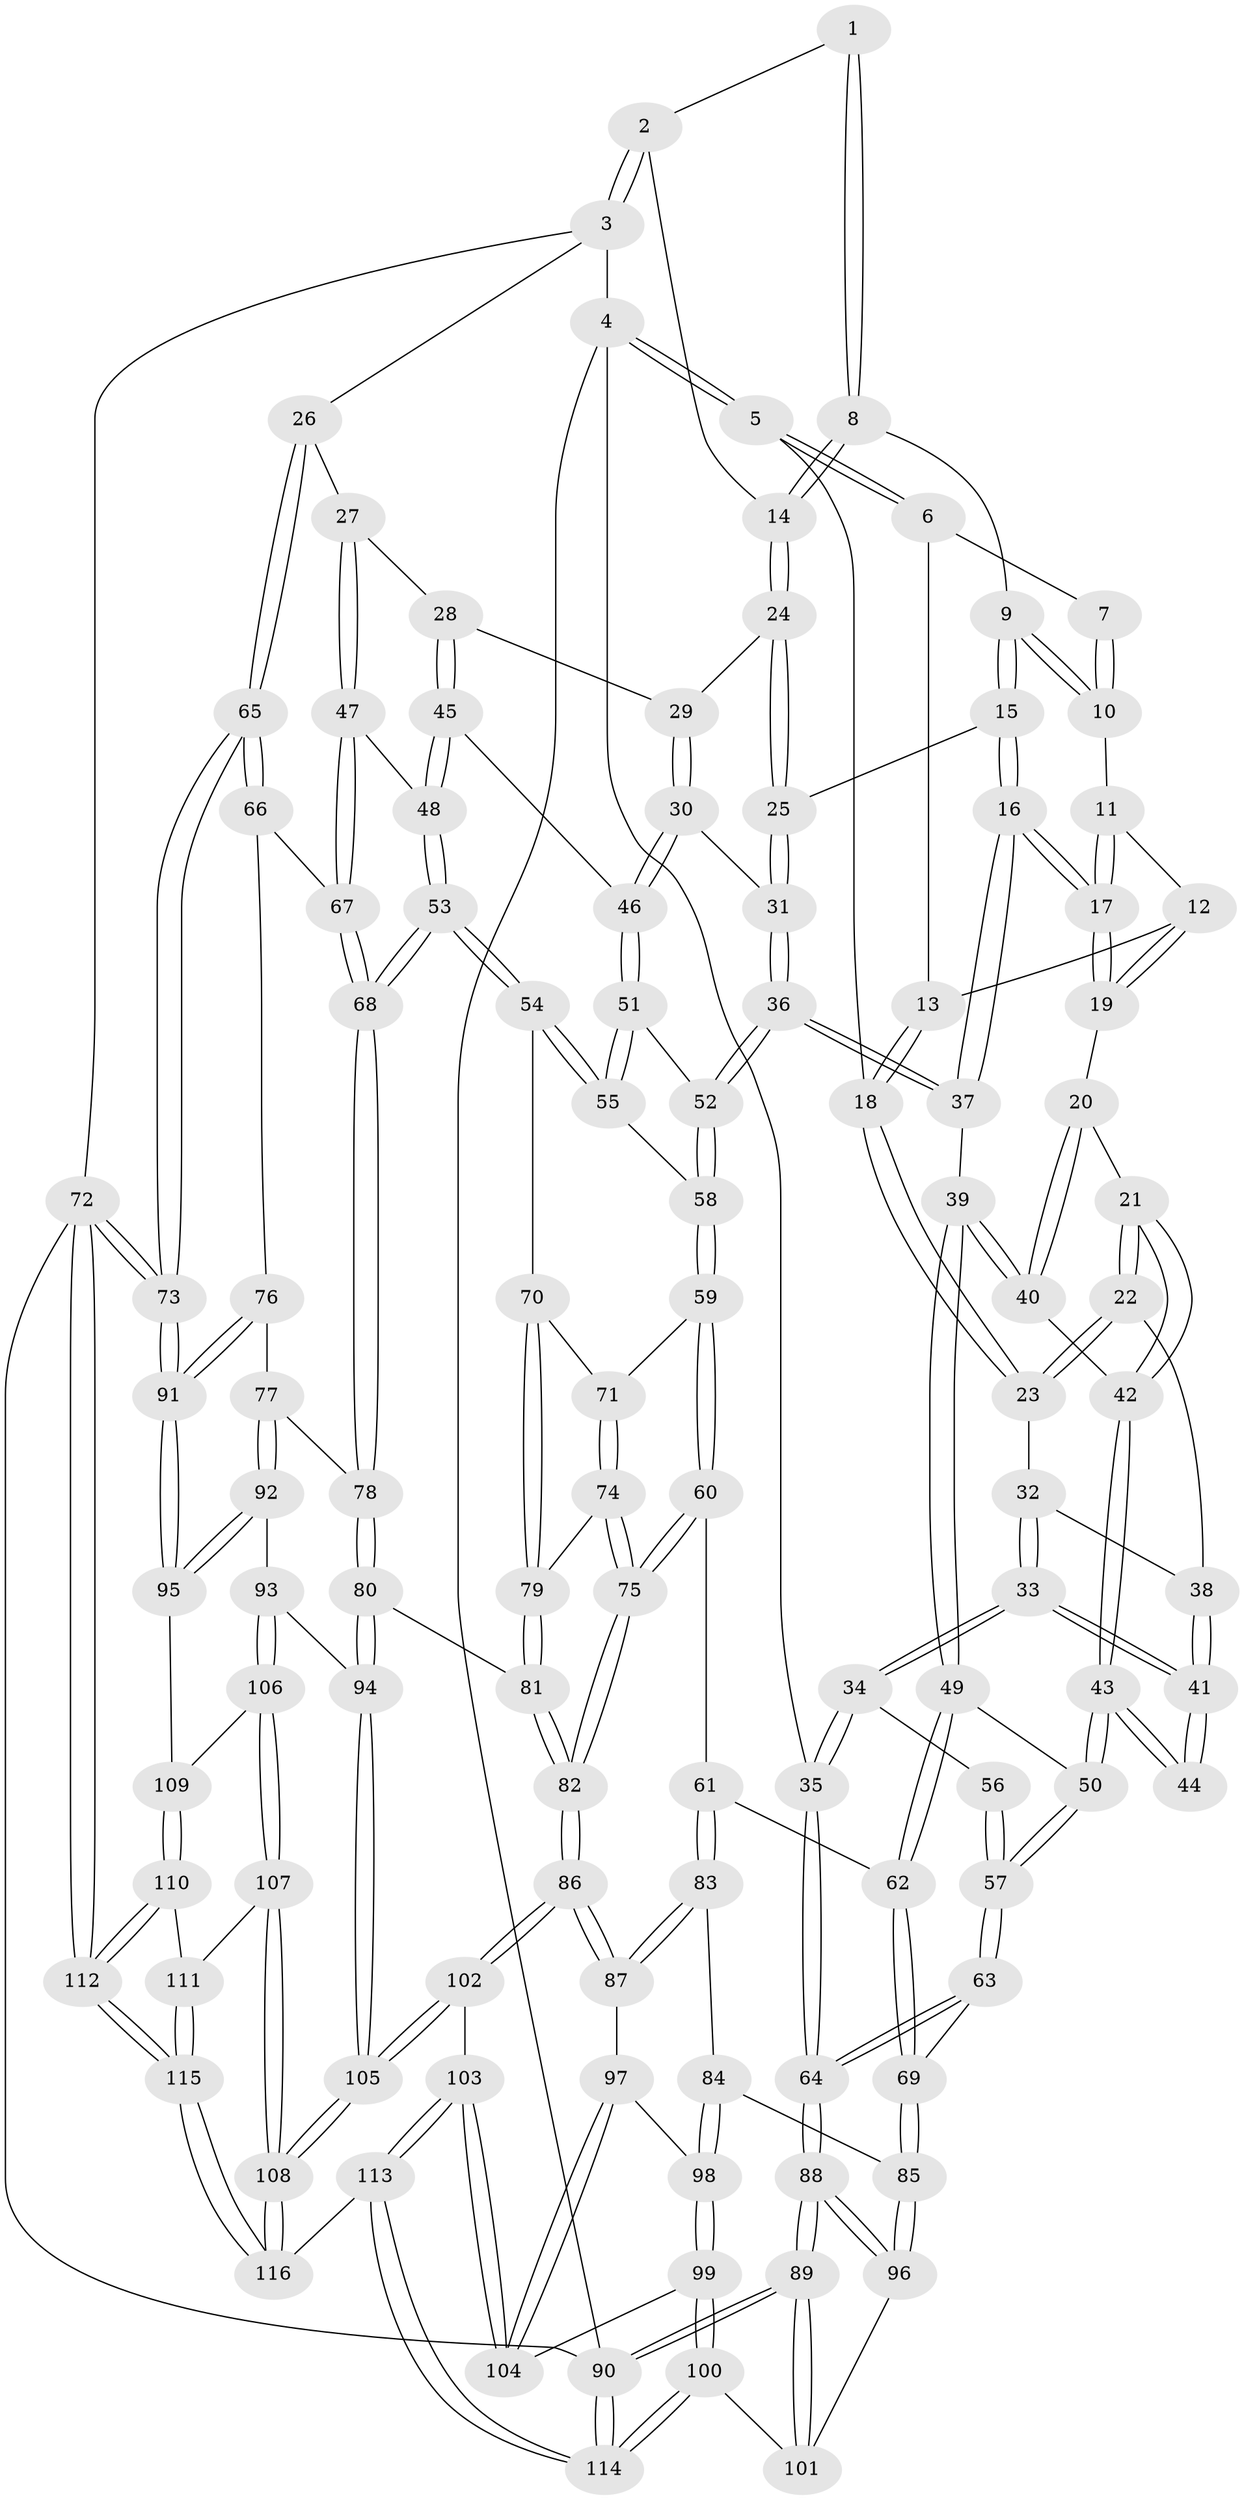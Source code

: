 // Generated by graph-tools (version 1.1) at 2025/27/03/15/25 16:27:56]
// undirected, 116 vertices, 287 edges
graph export_dot {
graph [start="1"]
  node [color=gray90,style=filled];
  1 [pos="+0.4925040924911689+0"];
  2 [pos="+0.8521937956745551+0"];
  3 [pos="+1+0"];
  4 [pos="+0+0"];
  5 [pos="+0+0"];
  6 [pos="+0.3113681769874378+0"];
  7 [pos="+0.37028493867999734+0"];
  8 [pos="+0.5436491719000343+0.10054821177615085"];
  9 [pos="+0.5211988571916776+0.11084599385623667"];
  10 [pos="+0.46764459535516434+0.07906568837301146"];
  11 [pos="+0.4023153170758228+0.11543072803100962"];
  12 [pos="+0.31871360886720695+0.09924032668596956"];
  13 [pos="+0.3152375251939592+0.09583572449565107"];
  14 [pos="+0.7140999336350684+0.062229140017835256"];
  15 [pos="+0.5071248985053695+0.18814395182360202"];
  16 [pos="+0.43752381979224164+0.2385540997217034"];
  17 [pos="+0.4300620865920754+0.23355968282053155"];
  18 [pos="+0.19361511021918107+0.15372586635054272"];
  19 [pos="+0.3409104113888561+0.21474543414503938"];
  20 [pos="+0.3056750136067581+0.23895082755390962"];
  21 [pos="+0.23598419071086932+0.24459989587897024"];
  22 [pos="+0.22258626258384612+0.22823597913143712"];
  23 [pos="+0.1903944144513523+0.18054166380062242"];
  24 [pos="+0.7152960121277415+0.08238061731313444"];
  25 [pos="+0.5414429716478435+0.20874212163061567"];
  26 [pos="+1+0.1200493607228675"];
  27 [pos="+0.9669401786313997+0.23927632845787605"];
  28 [pos="+0.8496722287447017+0.2453121628598721"];
  29 [pos="+0.7154607199513493+0.08400210209732326"];
  30 [pos="+0.64788948411573+0.29051787538018614"];
  31 [pos="+0.646329170196599+0.29071534866184134"];
  32 [pos="+0.14166706565623588+0.20465776368421315"];
  33 [pos="+0+0.27174738090246703"];
  34 [pos="+0+0.27258712090595844"];
  35 [pos="+0+0.26424914431032026"];
  36 [pos="+0.5012665001891585+0.3799108707132726"];
  37 [pos="+0.4497323973255511+0.35984750189563086"];
  38 [pos="+0.1434196764768399+0.28442976513527535"];
  39 [pos="+0.39985612077322996+0.3808178749307392"];
  40 [pos="+0.34061481133483645+0.33248823037960745"];
  41 [pos="+0.1278106288130614+0.3242493163518186"];
  42 [pos="+0.2235549833473769+0.32356868740667855"];
  43 [pos="+0.1992808024696265+0.3646425019687888"];
  44 [pos="+0.19346184395761992+0.36340840843571004"];
  45 [pos="+0.7643451786359751+0.3411378038223753"];
  46 [pos="+0.6916736948405965+0.3262380879831075"];
  47 [pos="+0.8688738922844665+0.43056437971257955"];
  48 [pos="+0.8174731823325917+0.42049779293039685"];
  49 [pos="+0.3116622984256177+0.48379560516337355"];
  50 [pos="+0.2358445713996039+0.4481624888555708"];
  51 [pos="+0.6579478625580908+0.46607629647553994"];
  52 [pos="+0.5284548884684348+0.4448650837060834"];
  53 [pos="+0.7242922248524907+0.5443486540635244"];
  54 [pos="+0.7078668641614825+0.5422595917947675"];
  55 [pos="+0.6965690167494255+0.5281241546879003"];
  56 [pos="+0.10257375669662554+0.4087677262943395"];
  57 [pos="+0.0980897060083633+0.5264294944114732"];
  58 [pos="+0.5197160797355999+0.5089550314095406"];
  59 [pos="+0.5105244577558502+0.5418550911675594"];
  60 [pos="+0.38595541937039496+0.5821543563579947"];
  61 [pos="+0.3690520717025+0.5820340318528041"];
  62 [pos="+0.3175987745157+0.5057867864177904"];
  63 [pos="+0.06630363142144832+0.5589736296911992"];
  64 [pos="+0+0.5614177100162172"];
  65 [pos="+1+0.5216689039090315"];
  66 [pos="+0.9817618108884045+0.5071836197829809"];
  67 [pos="+0.9411152453364361+0.48876805545210383"];
  68 [pos="+0.7664145524897514+0.5896748846620656"];
  69 [pos="+0.15688208246852142+0.6372452489093811"];
  70 [pos="+0.6813457627174585+0.5623369786623807"];
  71 [pos="+0.5187202757978654+0.5510627118913677"];
  72 [pos="+1+1"];
  73 [pos="+1+0.7496369858299494"];
  74 [pos="+0.541814337187236+0.6066217610276685"];
  75 [pos="+0.5336393607678409+0.7212410243663807"];
  76 [pos="+0.8463085965826429+0.6458027373086754"];
  77 [pos="+0.8198664609006527+0.6446887460777737"];
  78 [pos="+0.7838791002145327+0.6259860700211687"];
  79 [pos="+0.6456096594721809+0.6142283874927235"];
  80 [pos="+0.6796767023880216+0.7553209938812392"];
  81 [pos="+0.6287412019731897+0.7455103675023916"];
  82 [pos="+0.5467925352461246+0.767309923056403"];
  83 [pos="+0.3460209119693053+0.6447577320088347"];
  84 [pos="+0.2248114379217147+0.7040109923813999"];
  85 [pos="+0.18566316121117388+0.6993127436090584"];
  86 [pos="+0.5258929367312398+0.7923161936069589"];
  87 [pos="+0.3901042062738533+0.7386123662242149"];
  88 [pos="+0+0.7621360806768612"];
  89 [pos="+0+0.9212087795784458"];
  90 [pos="+0+1"];
  91 [pos="+1+0.7658576734415432"];
  92 [pos="+0.8158343044476748+0.7552381213515557"];
  93 [pos="+0.7455716108416389+0.8016599142431088"];
  94 [pos="+0.6960918280540705+0.7708796113338152"];
  95 [pos="+0.9547353634003936+0.7920927252525471"];
  96 [pos="+0.14438629648471732+0.7585468632335095"];
  97 [pos="+0.3759436609845459+0.7521909510871856"];
  98 [pos="+0.29819439661905045+0.8067482700941719"];
  99 [pos="+0.29041257347439864+0.8796443117822885"];
  100 [pos="+0.2124539293731003+0.9305723427109543"];
  101 [pos="+0.15874958566684935+0.8451109759821788"];
  102 [pos="+0.5206925611852743+0.8240853316864736"];
  103 [pos="+0.42341740693185903+0.9099254650111168"];
  104 [pos="+0.3774930610369056+0.8957125658514203"];
  105 [pos="+0.6366137269530832+0.9823628367520548"];
  106 [pos="+0.7546310537726407+0.8209877153461326"];
  107 [pos="+0.773562451802267+0.9119255096557495"];
  108 [pos="+0.6591016432521547+1"];
  109 [pos="+0.9291750946090293+0.8180727513125605"];
  110 [pos="+0.8922263342784731+0.8739307537280658"];
  111 [pos="+0.8513180879830149+0.9202468083437417"];
  112 [pos="+1+1"];
  113 [pos="+0.4393348427003292+1"];
  114 [pos="+0.08828947120431896+1"];
  115 [pos="+1+1"];
  116 [pos="+0.6340848415623103+1"];
  1 -- 2;
  1 -- 8;
  1 -- 8;
  2 -- 3;
  2 -- 3;
  2 -- 14;
  3 -- 4;
  3 -- 26;
  3 -- 72;
  4 -- 5;
  4 -- 5;
  4 -- 35;
  4 -- 90;
  5 -- 6;
  5 -- 6;
  5 -- 18;
  6 -- 7;
  6 -- 13;
  7 -- 10;
  7 -- 10;
  8 -- 9;
  8 -- 14;
  8 -- 14;
  9 -- 10;
  9 -- 10;
  9 -- 15;
  9 -- 15;
  10 -- 11;
  11 -- 12;
  11 -- 17;
  11 -- 17;
  12 -- 13;
  12 -- 19;
  12 -- 19;
  13 -- 18;
  13 -- 18;
  14 -- 24;
  14 -- 24;
  15 -- 16;
  15 -- 16;
  15 -- 25;
  16 -- 17;
  16 -- 17;
  16 -- 37;
  16 -- 37;
  17 -- 19;
  17 -- 19;
  18 -- 23;
  18 -- 23;
  19 -- 20;
  20 -- 21;
  20 -- 40;
  20 -- 40;
  21 -- 22;
  21 -- 22;
  21 -- 42;
  21 -- 42;
  22 -- 23;
  22 -- 23;
  22 -- 38;
  23 -- 32;
  24 -- 25;
  24 -- 25;
  24 -- 29;
  25 -- 31;
  25 -- 31;
  26 -- 27;
  26 -- 65;
  26 -- 65;
  27 -- 28;
  27 -- 47;
  27 -- 47;
  28 -- 29;
  28 -- 45;
  28 -- 45;
  29 -- 30;
  29 -- 30;
  30 -- 31;
  30 -- 46;
  30 -- 46;
  31 -- 36;
  31 -- 36;
  32 -- 33;
  32 -- 33;
  32 -- 38;
  33 -- 34;
  33 -- 34;
  33 -- 41;
  33 -- 41;
  34 -- 35;
  34 -- 35;
  34 -- 56;
  35 -- 64;
  35 -- 64;
  36 -- 37;
  36 -- 37;
  36 -- 52;
  36 -- 52;
  37 -- 39;
  38 -- 41;
  38 -- 41;
  39 -- 40;
  39 -- 40;
  39 -- 49;
  39 -- 49;
  40 -- 42;
  41 -- 44;
  41 -- 44;
  42 -- 43;
  42 -- 43;
  43 -- 44;
  43 -- 44;
  43 -- 50;
  43 -- 50;
  45 -- 46;
  45 -- 48;
  45 -- 48;
  46 -- 51;
  46 -- 51;
  47 -- 48;
  47 -- 67;
  47 -- 67;
  48 -- 53;
  48 -- 53;
  49 -- 50;
  49 -- 62;
  49 -- 62;
  50 -- 57;
  50 -- 57;
  51 -- 52;
  51 -- 55;
  51 -- 55;
  52 -- 58;
  52 -- 58;
  53 -- 54;
  53 -- 54;
  53 -- 68;
  53 -- 68;
  54 -- 55;
  54 -- 55;
  54 -- 70;
  55 -- 58;
  56 -- 57;
  56 -- 57;
  57 -- 63;
  57 -- 63;
  58 -- 59;
  58 -- 59;
  59 -- 60;
  59 -- 60;
  59 -- 71;
  60 -- 61;
  60 -- 75;
  60 -- 75;
  61 -- 62;
  61 -- 83;
  61 -- 83;
  62 -- 69;
  62 -- 69;
  63 -- 64;
  63 -- 64;
  63 -- 69;
  64 -- 88;
  64 -- 88;
  65 -- 66;
  65 -- 66;
  65 -- 73;
  65 -- 73;
  66 -- 67;
  66 -- 76;
  67 -- 68;
  67 -- 68;
  68 -- 78;
  68 -- 78;
  69 -- 85;
  69 -- 85;
  70 -- 71;
  70 -- 79;
  70 -- 79;
  71 -- 74;
  71 -- 74;
  72 -- 73;
  72 -- 73;
  72 -- 112;
  72 -- 112;
  72 -- 90;
  73 -- 91;
  73 -- 91;
  74 -- 75;
  74 -- 75;
  74 -- 79;
  75 -- 82;
  75 -- 82;
  76 -- 77;
  76 -- 91;
  76 -- 91;
  77 -- 78;
  77 -- 92;
  77 -- 92;
  78 -- 80;
  78 -- 80;
  79 -- 81;
  79 -- 81;
  80 -- 81;
  80 -- 94;
  80 -- 94;
  81 -- 82;
  81 -- 82;
  82 -- 86;
  82 -- 86;
  83 -- 84;
  83 -- 87;
  83 -- 87;
  84 -- 85;
  84 -- 98;
  84 -- 98;
  85 -- 96;
  85 -- 96;
  86 -- 87;
  86 -- 87;
  86 -- 102;
  86 -- 102;
  87 -- 97;
  88 -- 89;
  88 -- 89;
  88 -- 96;
  88 -- 96;
  89 -- 90;
  89 -- 90;
  89 -- 101;
  89 -- 101;
  90 -- 114;
  90 -- 114;
  91 -- 95;
  91 -- 95;
  92 -- 93;
  92 -- 95;
  92 -- 95;
  93 -- 94;
  93 -- 106;
  93 -- 106;
  94 -- 105;
  94 -- 105;
  95 -- 109;
  96 -- 101;
  97 -- 98;
  97 -- 104;
  97 -- 104;
  98 -- 99;
  98 -- 99;
  99 -- 100;
  99 -- 100;
  99 -- 104;
  100 -- 101;
  100 -- 114;
  100 -- 114;
  102 -- 103;
  102 -- 105;
  102 -- 105;
  103 -- 104;
  103 -- 104;
  103 -- 113;
  103 -- 113;
  105 -- 108;
  105 -- 108;
  106 -- 107;
  106 -- 107;
  106 -- 109;
  107 -- 108;
  107 -- 108;
  107 -- 111;
  108 -- 116;
  108 -- 116;
  109 -- 110;
  109 -- 110;
  110 -- 111;
  110 -- 112;
  110 -- 112;
  111 -- 115;
  111 -- 115;
  112 -- 115;
  112 -- 115;
  113 -- 114;
  113 -- 114;
  113 -- 116;
  115 -- 116;
  115 -- 116;
}
